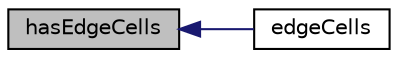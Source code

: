 digraph "hasEdgeCells"
{
  bgcolor="transparent";
  edge [fontname="Helvetica",fontsize="10",labelfontname="Helvetica",labelfontsize="10"];
  node [fontname="Helvetica",fontsize="10",shape=record];
  rankdir="LR";
  Node1 [label="hasEdgeCells",height=0.2,width=0.4,color="black", fillcolor="grey75", style="filled", fontcolor="black"];
  Node1 -> Node2 [dir="back",color="midnightblue",fontsize="10",style="solid",fontname="Helvetica"];
  Node2 [label="edgeCells",height=0.2,width=0.4,color="black",URL="$a02013.html#a578da7d66c4ba46adedc174425eae0fc",tooltip="edgeCells using pointFaces, edges, pointEdges "];
}
